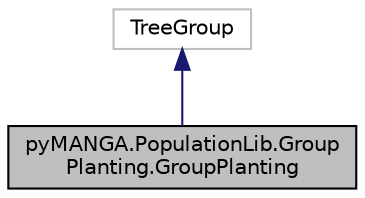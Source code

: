 digraph "pyMANGA.PopulationLib.GroupPlanting.GroupPlanting"
{
  edge [fontname="Helvetica",fontsize="10",labelfontname="Helvetica",labelfontsize="10"];
  node [fontname="Helvetica",fontsize="10",shape=record];
  Node1 [label="pyMANGA.PopulationLib.Group\lPlanting.GroupPlanting",height=0.2,width=0.4,color="black", fillcolor="grey75", style="filled", fontcolor="black"];
  Node2 -> Node1 [dir="back",color="midnightblue",fontsize="10",style="solid",fontname="Helvetica"];
  Node2 [label="TreeGroup",height=0.2,width=0.4,color="grey75", fillcolor="white", style="filled"];
}
